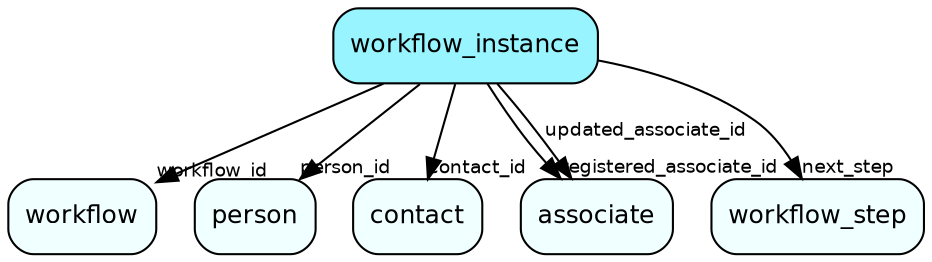 digraph workflow_instance  {
node [shape = box style="rounded, filled" fontname = "Helvetica" fontsize = "12" ]
edge [fontname = "Helvetica" fontsize = "9"]

workflow_instance[fillcolor = "cadetblue1"]
workflow[fillcolor = "azure1"]
person[fillcolor = "azure1"]
contact[fillcolor = "azure1"]
associate[fillcolor = "azure1"]
workflow_step[fillcolor = "azure1"]
workflow_instance -> workflow [headlabel = "workflow_id"]
workflow_instance -> person [headlabel = "person_id"]
workflow_instance -> contact [headlabel = "contact_id"]
workflow_instance -> associate [headlabel = "registered_associate_id"]
workflow_instance -> associate [label = "updated_associate_id"]
workflow_instance -> workflow_step [headlabel = "next_step"]
}

